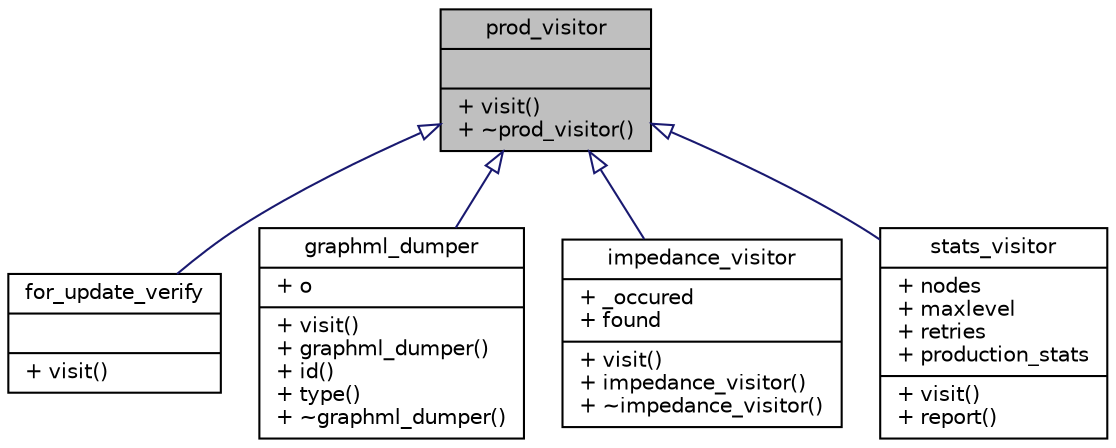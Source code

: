 digraph "prod_visitor"
{
 // LATEX_PDF_SIZE
  edge [fontname="Helvetica",fontsize="10",labelfontname="Helvetica",labelfontsize="10"];
  node [fontname="Helvetica",fontsize="10",shape=record];
  Node1 [label="{prod_visitor\n||+ visit()\l+ ~prod_visitor()\l}",height=0.2,width=0.4,color="black", fillcolor="grey75", style="filled", fontcolor="black",tooltip="Base class for walking the AST."];
  Node1 -> Node2 [dir="back",color="midnightblue",fontsize="10",style="solid",arrowtail="onormal",fontname="Helvetica"];
  Node2 [label="{for_update_verify\n||+ visit()\l}",height=0.2,width=0.4,color="black", fillcolor="white", style="filled",URL="$structfor__update__verify.html",tooltip=" "];
  Node1 -> Node3 [dir="back",color="midnightblue",fontsize="10",style="solid",arrowtail="onormal",fontname="Helvetica"];
  Node3 [label="{graphml_dumper\n|+ o\l|+ visit()\l+ graphml_dumper()\l+ id()\l+ type()\l+ ~graphml_dumper()\l}",height=0.2,width=0.4,color="black", fillcolor="white", style="filled",URL="$structgraphml__dumper.html",tooltip=" "];
  Node1 -> Node4 [dir="back",color="midnightblue",fontsize="10",style="solid",arrowtail="onormal",fontname="Helvetica"];
  Node4 [label="{impedance_visitor\n|+ _occured\l+ found\l|+ visit()\l+ impedance_visitor()\l+ ~impedance_visitor()\l}",height=0.2,width=0.4,color="black", fillcolor="white", style="filled",URL="$structimpedance__visitor.html",tooltip=" "];
  Node1 -> Node5 [dir="back",color="midnightblue",fontsize="10",style="solid",arrowtail="onormal",fontname="Helvetica"];
  Node5 [label="{stats_visitor\n|+ nodes\l+ maxlevel\l+ retries\l+ production_stats\l|+ visit()\l+ report()\l}",height=0.2,width=0.4,color="black", fillcolor="white", style="filled",URL="$structstats__visitor.html",tooltip=" "];
}
